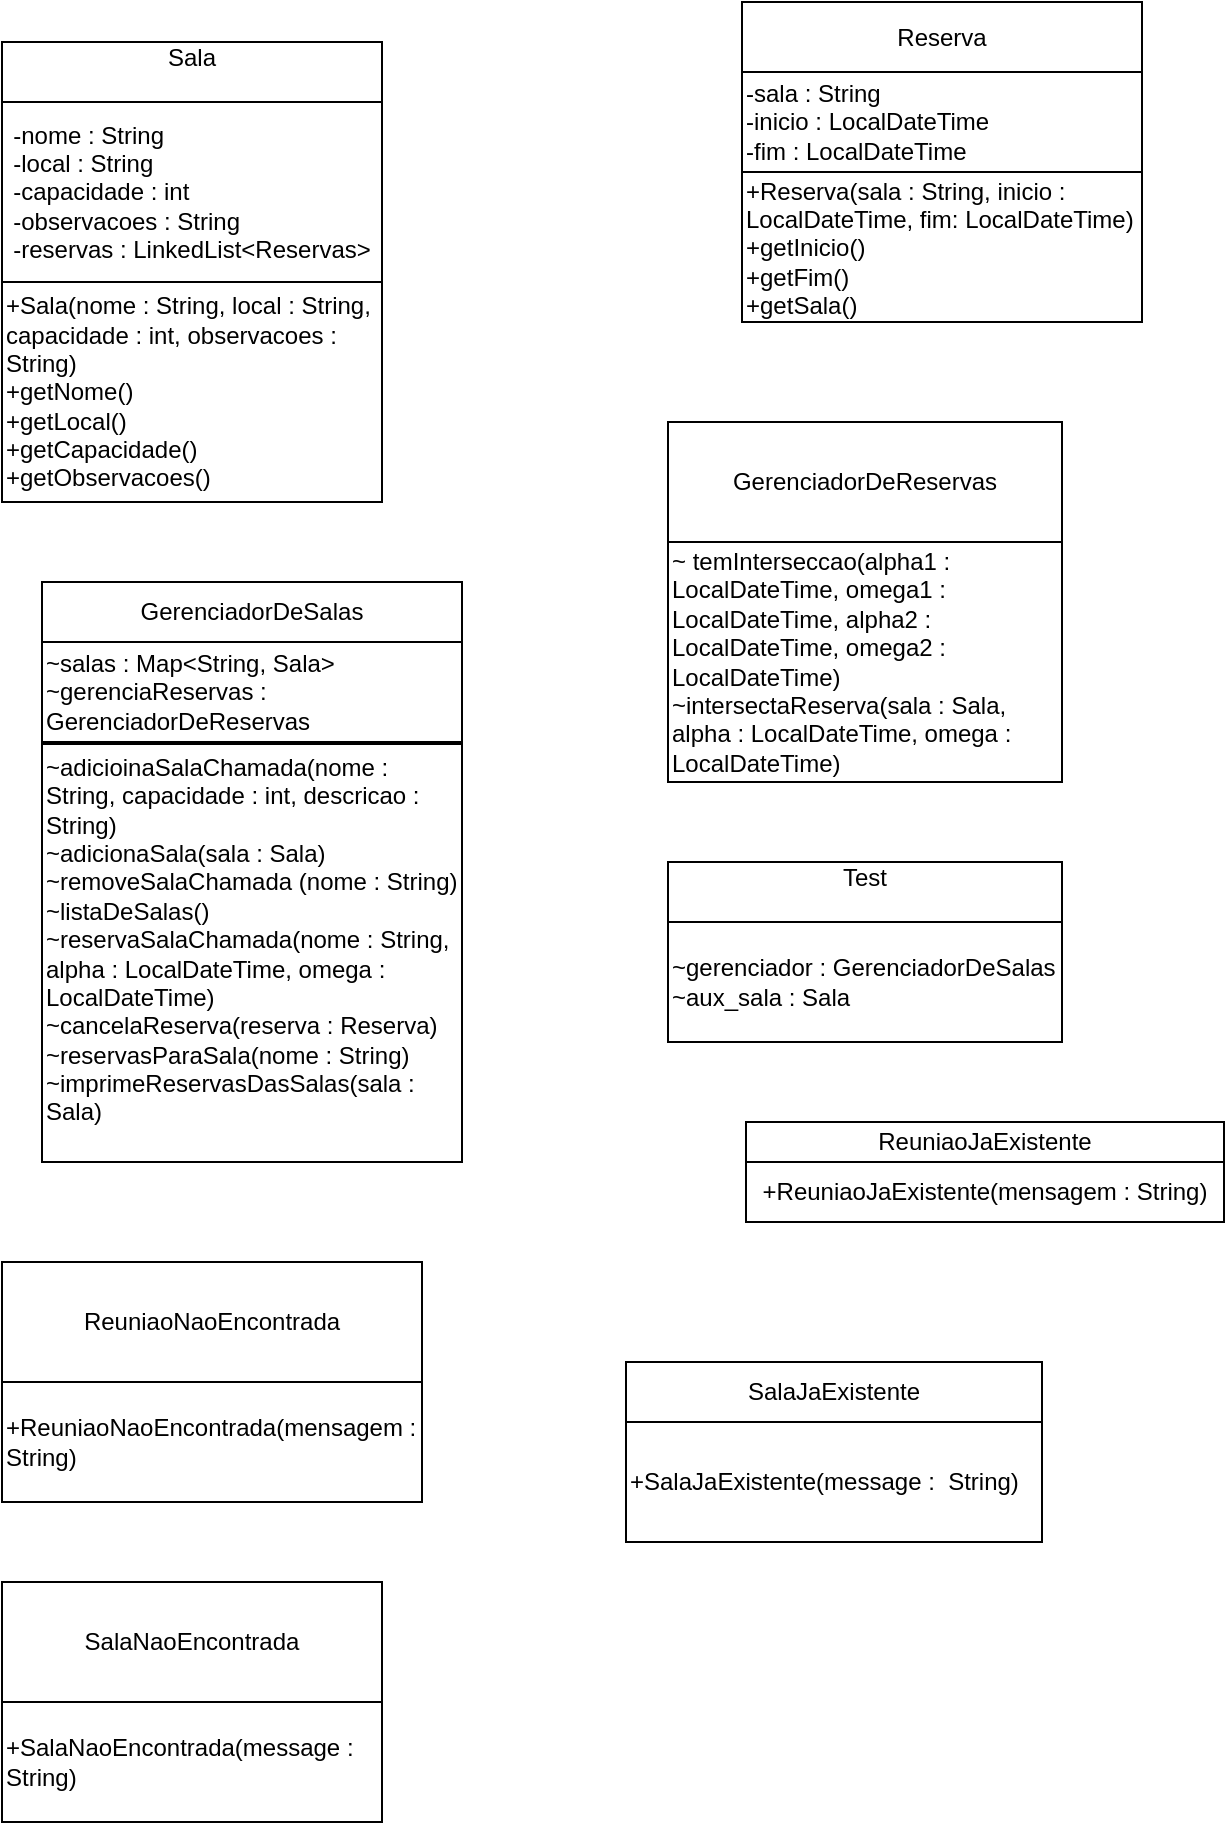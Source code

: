 <mxfile version="10.8.0" type="github"><diagram id="AjHh1TG1DzCKH6kpwi5d" name="Page-1"><mxGraphModel dx="758" dy="474" grid="1" gridSize="10" guides="1" tooltips="1" connect="1" arrows="1" fold="1" page="1" pageScale="1" pageWidth="827" pageHeight="1169" math="0" shadow="0"><root><mxCell id="0"/><mxCell id="1" parent="0"/><mxCell id="e-AJg7LoUlpiGweujU_K-1" value="&lt;div&gt;Sala&lt;/div&gt;&lt;div&gt;&lt;br&gt;&lt;/div&gt;" style="rounded=0;whiteSpace=wrap;html=1;" vertex="1" parent="1"><mxGeometry x="20" y="50" width="190" height="30" as="geometry"/></mxCell><mxCell id="e-AJg7LoUlpiGweujU_K-2" value="&lt;div align=&quot;left&quot;&gt;-nome : String&lt;/div&gt;&lt;div align=&quot;left&quot;&gt;-local : String&lt;/div&gt;&lt;div align=&quot;left&quot;&gt;-capacidade : int&lt;/div&gt;&lt;div align=&quot;left&quot;&gt;-observacoes : String&lt;/div&gt;&lt;div align=&quot;left&quot;&gt;-reservas : LinkedList&amp;lt;Reservas&amp;gt;&lt;/div&gt;" style="rounded=0;whiteSpace=wrap;html=1;labelPosition=center;verticalLabelPosition=middle;align=center;verticalAlign=middle;textDirection=ltr;" vertex="1" parent="1"><mxGeometry x="20" y="80" width="190" height="90" as="geometry"/></mxCell><mxCell id="e-AJg7LoUlpiGweujU_K-4" value="&lt;div&gt;&lt;br&gt;&lt;/div&gt;&lt;div&gt;&lt;br&gt;&lt;/div&gt;&lt;div&gt;+Sala(nome : String, local : String, capacidade : int, observacoes : String)&lt;/div&gt;&lt;div&gt;+getNome()&lt;/div&gt;&lt;div&gt;+getLocal()&lt;/div&gt;&lt;div&gt;+getCapacidade()&lt;/div&gt;&lt;div&gt;+getObservacoes()&lt;br&gt;&lt;/div&gt;&lt;div&gt;&lt;br&gt;&lt;/div&gt;&lt;div&gt;&lt;br&gt;&lt;/div&gt;" style="rounded=0;whiteSpace=wrap;html=1;align=left;" vertex="1" parent="1"><mxGeometry x="20" y="170" width="190" height="110" as="geometry"/></mxCell><mxCell id="e-AJg7LoUlpiGweujU_K-7" value="&lt;div align=&quot;center&quot;&gt;Reserva&lt;/div&gt;" style="rounded=0;whiteSpace=wrap;html=1;align=center;textDirection=ltr;" vertex="1" parent="1"><mxGeometry x="390" y="30" width="200" height="35" as="geometry"/></mxCell><mxCell id="e-AJg7LoUlpiGweujU_K-8" value="&lt;div&gt;-sala : String&lt;/div&gt;&lt;div&gt;-inicio : LocalDateTime&lt;/div&gt;&lt;div&gt;-fim : LocalDateTime&lt;/div&gt;" style="rounded=0;whiteSpace=wrap;html=1;align=left;" vertex="1" parent="1"><mxGeometry x="390" y="65" width="200" height="50" as="geometry"/></mxCell><mxCell id="e-AJg7LoUlpiGweujU_K-9" value="&lt;div&gt;+Reserva(sala : String, inicio : LocalDateTime, fim: LocalDateTime)&lt;/div&gt;&lt;div&gt;+getInicio()&lt;/div&gt;&lt;div&gt;+getFim()&lt;/div&gt;&lt;div&gt;+getSala()&lt;br&gt;&lt;/div&gt;" style="rounded=0;whiteSpace=wrap;html=1;align=left;" vertex="1" parent="1"><mxGeometry x="390" y="115" width="200" height="75" as="geometry"/></mxCell><mxCell id="e-AJg7LoUlpiGweujU_K-10" value="GerenciadorDeReservas" style="rounded=0;whiteSpace=wrap;html=1;align=center;" vertex="1" parent="1"><mxGeometry x="353" y="240" width="197" height="60" as="geometry"/></mxCell><mxCell id="e-AJg7LoUlpiGweujU_K-11" value="&lt;div&gt;~ temInterseccao(alpha1 : LocalDateTime, omega1 : LocalDateTime, alpha2 : LocalDateTime, omega2 : LocalDateTime)&lt;/div&gt;&lt;div&gt;~intersectaReserva(sala : Sala, alpha : LocalDateTime, omega : LocalDateTime)&lt;br&gt;&lt;/div&gt;" style="rounded=0;whiteSpace=wrap;html=1;align=left;" vertex="1" parent="1"><mxGeometry x="353" y="300" width="197" height="120" as="geometry"/></mxCell><mxCell id="e-AJg7LoUlpiGweujU_K-12" value="GerenciadorDeSalas" style="rounded=0;whiteSpace=wrap;html=1;align=center;" vertex="1" parent="1"><mxGeometry x="40" y="320" width="210" height="30" as="geometry"/></mxCell><mxCell id="e-AJg7LoUlpiGweujU_K-13" value="&lt;div&gt;~salas : Map&amp;lt;String, Sala&amp;gt;&lt;/div&gt;&lt;div&gt;~gerenciaReservas : GerenciadorDeReservas&lt;/div&gt;" style="rounded=0;whiteSpace=wrap;html=1;align=left;" vertex="1" parent="1"><mxGeometry x="40" y="350" width="210" height="50" as="geometry"/></mxCell><mxCell id="e-AJg7LoUlpiGweujU_K-14" value="&lt;div&gt;~adicioinaSalaChamada(nome : String, capacidade : int, descricao : String)&lt;/div&gt;&lt;div&gt;~adicionaSala(sala : Sala)&lt;/div&gt;&lt;div&gt;~removeSalaChamada (nome : String)&lt;/div&gt;&lt;div&gt;~listaDeSalas()&lt;/div&gt;&lt;div&gt;~reservaSalaChamada(nome : String, alpha : LocalDateTime, omega : LocalDateTime)&lt;/div&gt;&lt;div&gt;~cancelaReserva(reserva : Reserva)&lt;/div&gt;&lt;div&gt;~reservasParaSala(nome : String)&lt;/div&gt;&lt;div&gt;~imprimeReservasDasSalas(sala : Sala)&lt;br&gt;&lt;/div&gt;&lt;div&gt;&lt;br&gt;&lt;/div&gt;" style="rounded=0;whiteSpace=wrap;html=1;align=left;" vertex="1" parent="1"><mxGeometry x="40" y="401" width="210" height="209" as="geometry"/></mxCell><mxCell id="e-AJg7LoUlpiGweujU_K-15" value="&lt;div&gt;Test&lt;/div&gt;&lt;div&gt;&lt;br&gt;&lt;/div&gt;" style="rounded=0;whiteSpace=wrap;html=1;align=center;" vertex="1" parent="1"><mxGeometry x="353" y="460" width="197" height="30" as="geometry"/></mxCell><mxCell id="e-AJg7LoUlpiGweujU_K-16" value="&lt;div&gt;~gerenciador : GerenciadorDeSalas&lt;/div&gt;&lt;div&gt;~aux_sala : Sala&lt;br&gt;&lt;/div&gt;" style="rounded=0;whiteSpace=wrap;html=1;align=left;" vertex="1" parent="1"><mxGeometry x="353" y="490" width="197" height="60" as="geometry"/></mxCell><mxCell id="e-AJg7LoUlpiGweujU_K-17" value="ReuniaoJaExistente" style="rounded=0;whiteSpace=wrap;html=1;align=center;" vertex="1" parent="1"><mxGeometry x="392" y="590" width="239" height="20" as="geometry"/></mxCell><mxCell id="e-AJg7LoUlpiGweujU_K-18" value="+ReuniaoJaExistente(mensagem : String)" style="rounded=0;whiteSpace=wrap;html=1;align=center;" vertex="1" parent="1"><mxGeometry x="392" y="610" width="239" height="30" as="geometry"/></mxCell><mxCell id="e-AJg7LoUlpiGweujU_K-19" value="ReuniaoNaoEncontrada" style="rounded=0;whiteSpace=wrap;html=1;align=center;" vertex="1" parent="1"><mxGeometry x="20" y="660" width="210" height="60" as="geometry"/></mxCell><mxCell id="e-AJg7LoUlpiGweujU_K-20" value="+ReuniaoNaoEncontrada(mensagem : String)" style="rounded=0;whiteSpace=wrap;html=1;align=left;" vertex="1" parent="1"><mxGeometry x="20" y="720" width="210" height="60" as="geometry"/></mxCell><mxCell id="e-AJg7LoUlpiGweujU_K-21" value="SalaJaExistente" style="rounded=0;whiteSpace=wrap;html=1;align=center;" vertex="1" parent="1"><mxGeometry x="332" y="710" width="208" height="30" as="geometry"/></mxCell><mxCell id="e-AJg7LoUlpiGweujU_K-22" value="+SalaJaExistente(message :&amp;nbsp; String)" style="rounded=0;whiteSpace=wrap;html=1;align=left;" vertex="1" parent="1"><mxGeometry x="332" y="740" width="208" height="60" as="geometry"/></mxCell><mxCell id="e-AJg7LoUlpiGweujU_K-23" value="SalaNaoEncontrada" style="rounded=0;whiteSpace=wrap;html=1;align=center;" vertex="1" parent="1"><mxGeometry x="20" y="820" width="190" height="60" as="geometry"/></mxCell><mxCell id="e-AJg7LoUlpiGweujU_K-24" value="+SalaNaoEncontrada(message : String)" style="rounded=0;whiteSpace=wrap;html=1;align=left;" vertex="1" parent="1"><mxGeometry x="20" y="880" width="190" height="60" as="geometry"/></mxCell></root></mxGraphModel></diagram></mxfile>